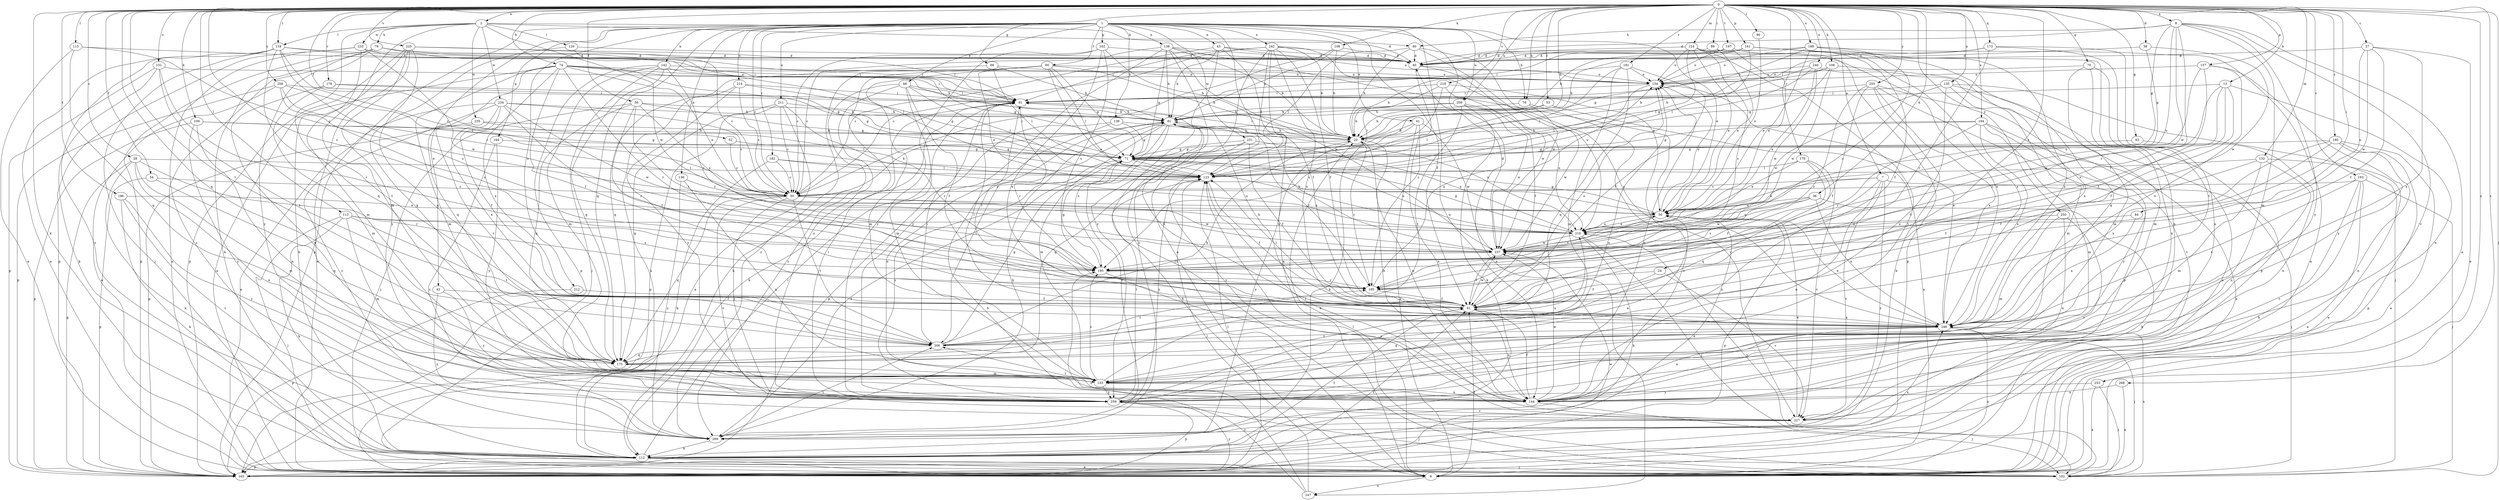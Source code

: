 strict digraph  {
0;
1;
2;
7;
8;
9;
13;
20;
24;
27;
28;
30;
36;
38;
40;
41;
42;
43;
48;
50;
52;
53;
54;
56;
60;
61;
63;
66;
70;
71;
74;
78;
79;
80;
81;
84;
89;
90;
91;
102;
106;
108;
109;
112;
113;
115;
118;
120;
123;
124;
132;
133;
135;
136;
138;
139;
142;
144;
151;
154;
157;
161;
162;
164;
165;
173;
175;
178;
179;
180;
181;
182;
185;
188;
193;
194;
195;
196;
197;
206;
209;
211;
212;
214;
216;
218;
225;
227;
231;
233;
234;
235;
237;
240;
242;
247;
248;
250;
253;
255;
258;
259;
268;
269;
0 -> 2  [label=a];
0 -> 7  [label=a];
0 -> 8  [label=a];
0 -> 13  [label=b];
0 -> 20  [label=b];
0 -> 24  [label=c];
0 -> 27  [label=c];
0 -> 28  [label=c];
0 -> 36  [label=d];
0 -> 38  [label=d];
0 -> 52  [label=f];
0 -> 53  [label=f];
0 -> 54  [label=f];
0 -> 56  [label=f];
0 -> 63  [label=g];
0 -> 66  [label=g];
0 -> 70  [label=g];
0 -> 74  [label=h];
0 -> 78  [label=h];
0 -> 84  [label=i];
0 -> 89  [label=i];
0 -> 90  [label=i];
0 -> 102  [label=j];
0 -> 106  [label=k];
0 -> 108  [label=k];
0 -> 109  [label=k];
0 -> 112  [label=k];
0 -> 113  [label=l];
0 -> 115  [label=l];
0 -> 118  [label=l];
0 -> 124  [label=m];
0 -> 132  [label=m];
0 -> 135  [label=n];
0 -> 151  [label=o];
0 -> 157  [label=p];
0 -> 161  [label=p];
0 -> 173  [label=q];
0 -> 175  [label=q];
0 -> 178  [label=r];
0 -> 179  [label=r];
0 -> 180  [label=r];
0 -> 181  [label=r];
0 -> 188  [label=s];
0 -> 193  [label=s];
0 -> 194  [label=s];
0 -> 195  [label=s];
0 -> 196  [label=t];
0 -> 197  [label=t];
0 -> 206  [label=t];
0 -> 209  [label=u];
0 -> 218  [label=v];
0 -> 225  [label=v];
0 -> 240  [label=x];
0 -> 250  [label=y];
0 -> 253  [label=y];
0 -> 255  [label=y];
0 -> 258  [label=y];
0 -> 268  [label=z];
1 -> 9  [label=a];
1 -> 30  [label=c];
1 -> 41  [label=e];
1 -> 42  [label=e];
1 -> 43  [label=e];
1 -> 48  [label=e];
1 -> 50  [label=e];
1 -> 60  [label=f];
1 -> 61  [label=f];
1 -> 78  [label=h];
1 -> 136  [label=n];
1 -> 138  [label=n];
1 -> 139  [label=n];
1 -> 142  [label=n];
1 -> 144  [label=n];
1 -> 162  [label=p];
1 -> 164  [label=p];
1 -> 165  [label=p];
1 -> 175  [label=q];
1 -> 182  [label=r];
1 -> 209  [label=u];
1 -> 211  [label=u];
1 -> 212  [label=u];
1 -> 214  [label=u];
1 -> 231  [label=w];
1 -> 242  [label=x];
1 -> 247  [label=x];
2 -> 40  [label=d];
2 -> 79  [label=h];
2 -> 80  [label=h];
2 -> 118  [label=l];
2 -> 120  [label=l];
2 -> 133  [label=m];
2 -> 175  [label=q];
2 -> 233  [label=w];
2 -> 234  [label=w];
2 -> 235  [label=w];
2 -> 237  [label=w];
7 -> 30  [label=c];
7 -> 50  [label=e];
7 -> 102  [label=j];
7 -> 144  [label=n];
7 -> 227  [label=v];
7 -> 259  [label=y];
7 -> 269  [label=z];
8 -> 9  [label=a];
8 -> 40  [label=d];
8 -> 71  [label=g];
8 -> 80  [label=h];
8 -> 133  [label=m];
8 -> 185  [label=r];
8 -> 216  [label=u];
8 -> 227  [label=v];
8 -> 237  [label=w];
8 -> 259  [label=y];
9 -> 20  [label=b];
9 -> 61  [label=f];
9 -> 81  [label=h];
9 -> 247  [label=x];
9 -> 248  [label=x];
13 -> 61  [label=f];
13 -> 91  [label=i];
13 -> 144  [label=n];
13 -> 185  [label=r];
13 -> 195  [label=s];
13 -> 237  [label=w];
20 -> 71  [label=g];
20 -> 91  [label=i];
20 -> 144  [label=n];
20 -> 185  [label=r];
20 -> 269  [label=z];
24 -> 61  [label=f];
24 -> 185  [label=r];
24 -> 227  [label=v];
27 -> 9  [label=a];
27 -> 40  [label=d];
27 -> 61  [label=f];
27 -> 216  [label=u];
27 -> 237  [label=w];
27 -> 248  [label=x];
28 -> 112  [label=k];
28 -> 123  [label=l];
28 -> 133  [label=m];
28 -> 144  [label=n];
28 -> 165  [label=p];
28 -> 185  [label=r];
30 -> 50  [label=e];
30 -> 81  [label=h];
30 -> 175  [label=q];
30 -> 206  [label=t];
30 -> 227  [label=v];
30 -> 237  [label=w];
30 -> 259  [label=y];
36 -> 50  [label=e];
36 -> 112  [label=k];
36 -> 195  [label=s];
36 -> 216  [label=u];
36 -> 237  [label=w];
36 -> 248  [label=x];
38 -> 40  [label=d];
38 -> 71  [label=g];
38 -> 237  [label=w];
40 -> 154  [label=o];
40 -> 185  [label=r];
40 -> 237  [label=w];
41 -> 9  [label=a];
41 -> 20  [label=b];
41 -> 112  [label=k];
41 -> 144  [label=n];
41 -> 237  [label=w];
42 -> 61  [label=f];
42 -> 259  [label=y];
42 -> 269  [label=z];
43 -> 30  [label=c];
43 -> 40  [label=d];
43 -> 61  [label=f];
43 -> 81  [label=h];
43 -> 154  [label=o];
43 -> 259  [label=y];
48 -> 20  [label=b];
48 -> 61  [label=f];
48 -> 91  [label=i];
48 -> 112  [label=k];
48 -> 123  [label=l];
48 -> 133  [label=m];
48 -> 269  [label=z];
50 -> 71  [label=g];
50 -> 154  [label=o];
50 -> 165  [label=p];
50 -> 195  [label=s];
50 -> 216  [label=u];
52 -> 30  [label=c];
52 -> 71  [label=g];
53 -> 9  [label=a];
53 -> 20  [label=b];
53 -> 81  [label=h];
53 -> 123  [label=l];
54 -> 30  [label=c];
54 -> 165  [label=p];
54 -> 175  [label=q];
56 -> 61  [label=f];
56 -> 71  [label=g];
56 -> 81  [label=h];
56 -> 102  [label=j];
56 -> 175  [label=q];
56 -> 195  [label=s];
56 -> 216  [label=u];
60 -> 20  [label=b];
60 -> 50  [label=e];
60 -> 71  [label=g];
60 -> 123  [label=l];
60 -> 133  [label=m];
60 -> 154  [label=o];
60 -> 216  [label=u];
60 -> 259  [label=y];
60 -> 269  [label=z];
61 -> 81  [label=h];
61 -> 91  [label=i];
61 -> 123  [label=l];
61 -> 144  [label=n];
61 -> 154  [label=o];
61 -> 237  [label=w];
61 -> 248  [label=x];
63 -> 71  [label=g];
63 -> 144  [label=n];
66 -> 81  [label=h];
66 -> 123  [label=l];
66 -> 154  [label=o];
66 -> 175  [label=q];
70 -> 133  [label=m];
70 -> 144  [label=n];
70 -> 154  [label=o];
70 -> 165  [label=p];
71 -> 123  [label=l];
71 -> 216  [label=u];
71 -> 259  [label=y];
71 -> 269  [label=z];
74 -> 9  [label=a];
74 -> 50  [label=e];
74 -> 61  [label=f];
74 -> 71  [label=g];
74 -> 81  [label=h];
74 -> 91  [label=i];
74 -> 133  [label=m];
74 -> 154  [label=o];
74 -> 175  [label=q];
74 -> 185  [label=r];
74 -> 248  [label=x];
78 -> 81  [label=h];
78 -> 237  [label=w];
78 -> 269  [label=z];
79 -> 9  [label=a];
79 -> 40  [label=d];
79 -> 91  [label=i];
79 -> 112  [label=k];
79 -> 123  [label=l];
79 -> 165  [label=p];
79 -> 259  [label=y];
80 -> 20  [label=b];
80 -> 40  [label=d];
80 -> 123  [label=l];
80 -> 237  [label=w];
80 -> 248  [label=x];
81 -> 20  [label=b];
81 -> 133  [label=m];
81 -> 185  [label=r];
81 -> 195  [label=s];
81 -> 206  [label=t];
81 -> 216  [label=u];
81 -> 269  [label=z];
84 -> 216  [label=u];
84 -> 248  [label=x];
89 -> 40  [label=d];
89 -> 50  [label=e];
89 -> 165  [label=p];
90 -> 50  [label=e];
91 -> 81  [label=h];
91 -> 112  [label=k];
91 -> 185  [label=r];
102 -> 123  [label=l];
102 -> 216  [label=u];
102 -> 248  [label=x];
106 -> 20  [label=b];
106 -> 71  [label=g];
106 -> 154  [label=o];
106 -> 237  [label=w];
106 -> 248  [label=x];
108 -> 20  [label=b];
108 -> 30  [label=c];
108 -> 40  [label=d];
108 -> 81  [label=h];
109 -> 20  [label=b];
109 -> 71  [label=g];
109 -> 144  [label=n];
109 -> 165  [label=p];
109 -> 259  [label=y];
112 -> 9  [label=a];
112 -> 50  [label=e];
112 -> 61  [label=f];
112 -> 91  [label=i];
112 -> 102  [label=j];
112 -> 165  [label=p];
112 -> 248  [label=x];
113 -> 102  [label=j];
113 -> 112  [label=k];
113 -> 133  [label=m];
113 -> 195  [label=s];
113 -> 206  [label=t];
113 -> 216  [label=u];
115 -> 9  [label=a];
115 -> 30  [label=c];
115 -> 40  [label=d];
115 -> 175  [label=q];
118 -> 9  [label=a];
118 -> 30  [label=c];
118 -> 40  [label=d];
118 -> 91  [label=i];
118 -> 102  [label=j];
118 -> 195  [label=s];
118 -> 206  [label=t];
118 -> 269  [label=z];
120 -> 30  [label=c];
120 -> 40  [label=d];
120 -> 175  [label=q];
123 -> 30  [label=c];
123 -> 61  [label=f];
123 -> 259  [label=y];
124 -> 40  [label=d];
124 -> 50  [label=e];
124 -> 123  [label=l];
124 -> 154  [label=o];
124 -> 195  [label=s];
124 -> 248  [label=x];
124 -> 259  [label=y];
132 -> 9  [label=a];
132 -> 61  [label=f];
132 -> 123  [label=l];
132 -> 133  [label=m];
132 -> 144  [label=n];
133 -> 144  [label=n];
133 -> 195  [label=s];
133 -> 216  [label=u];
133 -> 259  [label=y];
135 -> 9  [label=a];
135 -> 91  [label=i];
135 -> 102  [label=j];
135 -> 133  [label=m];
135 -> 206  [label=t];
135 -> 237  [label=w];
136 -> 30  [label=c];
136 -> 144  [label=n];
136 -> 269  [label=z];
138 -> 20  [label=b];
138 -> 30  [label=c];
138 -> 40  [label=d];
138 -> 50  [label=e];
138 -> 71  [label=g];
138 -> 81  [label=h];
138 -> 102  [label=j];
138 -> 237  [label=w];
138 -> 259  [label=y];
139 -> 20  [label=b];
139 -> 71  [label=g];
139 -> 144  [label=n];
139 -> 165  [label=p];
142 -> 71  [label=g];
142 -> 102  [label=j];
142 -> 133  [label=m];
142 -> 154  [label=o];
142 -> 165  [label=p];
142 -> 175  [label=q];
142 -> 195  [label=s];
144 -> 20  [label=b];
144 -> 61  [label=f];
144 -> 102  [label=j];
144 -> 154  [label=o];
144 -> 206  [label=t];
144 -> 237  [label=w];
151 -> 112  [label=k];
151 -> 154  [label=o];
151 -> 165  [label=p];
151 -> 185  [label=r];
151 -> 206  [label=t];
154 -> 91  [label=i];
154 -> 123  [label=l];
157 -> 61  [label=f];
157 -> 154  [label=o];
157 -> 216  [label=u];
157 -> 248  [label=x];
157 -> 259  [label=y];
161 -> 20  [label=b];
161 -> 40  [label=d];
161 -> 81  [label=h];
161 -> 123  [label=l];
161 -> 144  [label=n];
161 -> 175  [label=q];
161 -> 248  [label=x];
162 -> 20  [label=b];
162 -> 30  [label=c];
162 -> 40  [label=d];
162 -> 195  [label=s];
162 -> 248  [label=x];
162 -> 259  [label=y];
164 -> 71  [label=g];
164 -> 259  [label=y];
164 -> 269  [label=z];
165 -> 61  [label=f];
165 -> 123  [label=l];
165 -> 237  [label=w];
165 -> 259  [label=y];
173 -> 40  [label=d];
173 -> 91  [label=i];
173 -> 144  [label=n];
173 -> 185  [label=r];
173 -> 206  [label=t];
175 -> 133  [label=m];
178 -> 71  [label=g];
178 -> 91  [label=i];
178 -> 133  [label=m];
178 -> 144  [label=n];
179 -> 50  [label=e];
179 -> 61  [label=f];
179 -> 123  [label=l];
179 -> 175  [label=q];
179 -> 227  [label=v];
180 -> 9  [label=a];
180 -> 61  [label=f];
180 -> 71  [label=g];
180 -> 144  [label=n];
180 -> 165  [label=p];
180 -> 248  [label=x];
181 -> 20  [label=b];
181 -> 61  [label=f];
181 -> 123  [label=l];
181 -> 133  [label=m];
181 -> 154  [label=o];
181 -> 175  [label=q];
182 -> 30  [label=c];
182 -> 112  [label=k];
182 -> 123  [label=l];
182 -> 216  [label=u];
185 -> 61  [label=f];
185 -> 154  [label=o];
188 -> 9  [label=a];
188 -> 40  [label=d];
188 -> 50  [label=e];
188 -> 71  [label=g];
188 -> 154  [label=o];
188 -> 195  [label=s];
188 -> 248  [label=x];
193 -> 9  [label=a];
193 -> 30  [label=c];
193 -> 102  [label=j];
193 -> 112  [label=k];
193 -> 227  [label=v];
193 -> 248  [label=x];
194 -> 9  [label=a];
194 -> 20  [label=b];
194 -> 71  [label=g];
194 -> 133  [label=m];
194 -> 185  [label=r];
194 -> 248  [label=x];
194 -> 259  [label=y];
195 -> 71  [label=g];
195 -> 144  [label=n];
195 -> 185  [label=r];
196 -> 50  [label=e];
196 -> 112  [label=k];
196 -> 227  [label=v];
196 -> 259  [label=y];
197 -> 40  [label=d];
197 -> 50  [label=e];
197 -> 61  [label=f];
197 -> 91  [label=i];
197 -> 154  [label=o];
206 -> 20  [label=b];
206 -> 71  [label=g];
206 -> 91  [label=i];
206 -> 175  [label=q];
206 -> 185  [label=r];
209 -> 20  [label=b];
209 -> 81  [label=h];
209 -> 112  [label=k];
209 -> 206  [label=t];
209 -> 216  [label=u];
209 -> 237  [label=w];
211 -> 9  [label=a];
211 -> 30  [label=c];
211 -> 81  [label=h];
211 -> 165  [label=p];
211 -> 175  [label=q];
211 -> 185  [label=r];
212 -> 61  [label=f];
212 -> 165  [label=p];
214 -> 30  [label=c];
214 -> 71  [label=g];
214 -> 91  [label=i];
214 -> 112  [label=k];
214 -> 259  [label=y];
216 -> 50  [label=e];
216 -> 71  [label=g];
216 -> 102  [label=j];
216 -> 112  [label=k];
216 -> 237  [label=w];
218 -> 61  [label=f];
218 -> 91  [label=i];
218 -> 123  [label=l];
218 -> 195  [label=s];
218 -> 227  [label=v];
225 -> 9  [label=a];
225 -> 40  [label=d];
225 -> 91  [label=i];
225 -> 112  [label=k];
225 -> 165  [label=p];
225 -> 175  [label=q];
225 -> 259  [label=y];
227 -> 50  [label=e];
227 -> 123  [label=l];
227 -> 269  [label=z];
231 -> 61  [label=f];
231 -> 71  [label=g];
231 -> 175  [label=q];
231 -> 216  [label=u];
231 -> 227  [label=v];
233 -> 40  [label=d];
233 -> 91  [label=i];
233 -> 133  [label=m];
233 -> 165  [label=p];
233 -> 237  [label=w];
233 -> 269  [label=z];
234 -> 9  [label=a];
234 -> 30  [label=c];
234 -> 61  [label=f];
234 -> 81  [label=h];
234 -> 185  [label=r];
234 -> 237  [label=w];
234 -> 248  [label=x];
234 -> 269  [label=z];
235 -> 20  [label=b];
235 -> 123  [label=l];
235 -> 165  [label=p];
235 -> 206  [label=t];
237 -> 40  [label=d];
237 -> 61  [label=f];
237 -> 81  [label=h];
237 -> 195  [label=s];
240 -> 20  [label=b];
240 -> 71  [label=g];
240 -> 133  [label=m];
240 -> 154  [label=o];
240 -> 216  [label=u];
240 -> 237  [label=w];
242 -> 9  [label=a];
242 -> 20  [label=b];
242 -> 30  [label=c];
242 -> 40  [label=d];
242 -> 61  [label=f];
242 -> 91  [label=i];
242 -> 123  [label=l];
242 -> 216  [label=u];
242 -> 248  [label=x];
242 -> 269  [label=z];
247 -> 81  [label=h];
247 -> 123  [label=l];
247 -> 195  [label=s];
248 -> 50  [label=e];
248 -> 81  [label=h];
248 -> 91  [label=i];
248 -> 102  [label=j];
248 -> 144  [label=n];
248 -> 154  [label=o];
248 -> 175  [label=q];
248 -> 206  [label=t];
250 -> 133  [label=m];
250 -> 144  [label=n];
250 -> 216  [label=u];
250 -> 227  [label=v];
253 -> 9  [label=a];
253 -> 102  [label=j];
253 -> 259  [label=y];
255 -> 61  [label=f];
255 -> 91  [label=i];
255 -> 112  [label=k];
255 -> 165  [label=p];
255 -> 185  [label=r];
255 -> 227  [label=v];
255 -> 248  [label=x];
258 -> 9  [label=a];
258 -> 30  [label=c];
258 -> 91  [label=i];
258 -> 123  [label=l];
258 -> 165  [label=p];
258 -> 195  [label=s];
259 -> 50  [label=e];
259 -> 91  [label=i];
259 -> 102  [label=j];
259 -> 123  [label=l];
259 -> 154  [label=o];
259 -> 165  [label=p];
259 -> 227  [label=v];
268 -> 9  [label=a];
268 -> 144  [label=n];
269 -> 81  [label=h];
269 -> 112  [label=k];
269 -> 206  [label=t];
}
